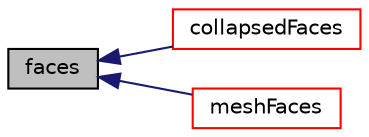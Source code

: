 digraph "faces"
{
  bgcolor="transparent";
  edge [fontname="Helvetica",fontsize="10",labelfontname="Helvetica",labelfontsize="10"];
  node [fontname="Helvetica",fontsize="10",shape=record];
  rankdir="LR";
  Node1 [label="faces",height=0.2,width=0.4,color="black", fillcolor="grey75", style="filled", fontcolor="black"];
  Node1 -> Node2 [dir="back",color="midnightblue",fontsize="10",style="solid",fontname="Helvetica"];
  Node2 [label="collapsedFaces",height=0.2,width=0.4,color="red",URL="$a00226.html#aa70d1fd2b7708df6d3077e9d4f69515f",tooltip="Collapsed faces of this cell. "];
  Node1 -> Node3 [dir="back",color="midnightblue",fontsize="10",style="solid",fontname="Helvetica"];
  Node3 [label="meshFaces",height=0.2,width=0.4,color="red",URL="$a00226.html#a5eefde947f9214eb4798df2960a17f12",tooltip="Mesh face labels of this cell (in order of model) "];
}
